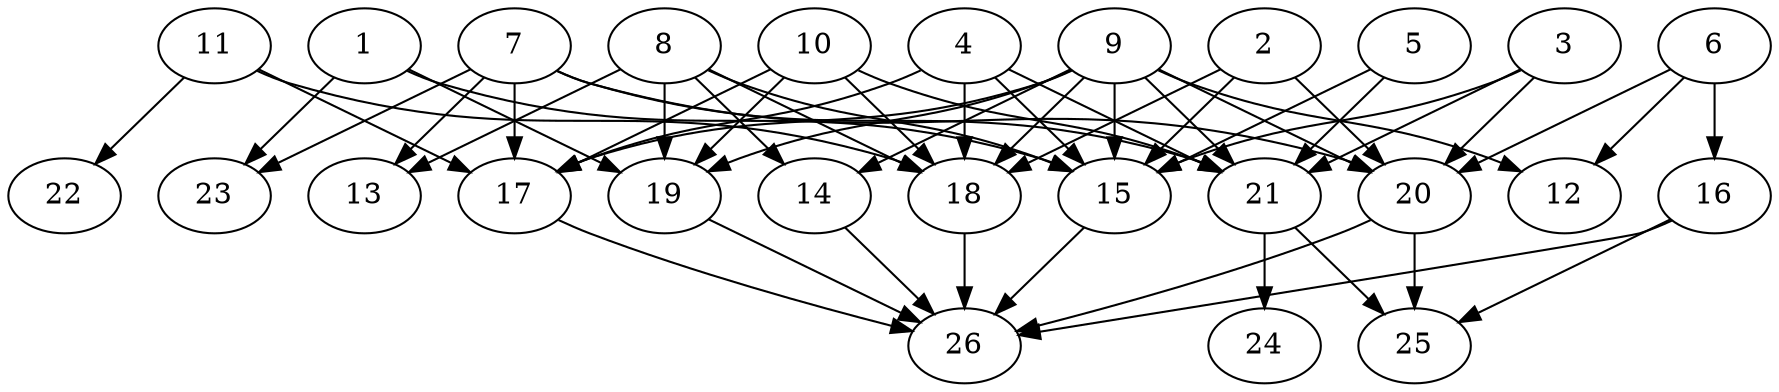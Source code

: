 // DAG (tier=2-normal, mode=compute, n=26, ccr=0.380, fat=0.694, density=0.585, regular=0.572, jump=0.137, mindata=524288, maxdata=8388608)
// DAG automatically generated by daggen at Sun Aug 24 16:33:33 2025
// /home/ermia/Project/Environments/daggen/bin/daggen --dot --ccr 0.380 --fat 0.694 --regular 0.572 --density 0.585 --jump 0.137 --mindata 524288 --maxdata 8388608 -n 26 
digraph G {
  1 [size="162860071441544511488", alpha="0.19", expect_size="81430035720772255744"]
  1 -> 15 [size ="238579468992512"]
  1 -> 19 [size ="238579468992512"]
  1 -> 23 [size ="238579468992512"]
  2 [size="336390925564955200", alpha="0.16", expect_size="168195462782477600"]
  2 -> 15 [size ="501503064276992"]
  2 -> 18 [size ="501503064276992"]
  2 -> 20 [size ="501503064276992"]
  3 [size="817028531345776256", alpha="0.07", expect_size="408514265672888128"]
  3 -> 15 [size ="430407472381952"]
  3 -> 20 [size ="430407472381952"]
  3 -> 21 [size ="430407472381952"]
  4 [size="11078351920396500992", alpha="0.18", expect_size="5539175960198250496"]
  4 -> 15 [size ="39756373164032"]
  4 -> 17 [size ="39756373164032"]
  4 -> 18 [size ="39756373164032"]
  4 -> 21 [size ="39756373164032"]
  5 [size="95836497623662985216", alpha="0.09", expect_size="47918248811831492608"]
  5 -> 15 [size ="167536951820288"]
  5 -> 21 [size ="167536951820288"]
  6 [size="592598374745430144", alpha="0.20", expect_size="296299187372715072"]
  6 -> 12 [size ="262597194547200"]
  6 -> 16 [size ="262597194547200"]
  6 -> 20 [size ="262597194547200"]
  7 [size="1250106718910676992", alpha="0.20", expect_size="625053359455338496"]
  7 -> 13 [size ="9283706028032"]
  7 -> 17 [size ="9283706028032"]
  7 -> 20 [size ="9283706028032"]
  7 -> 21 [size ="9283706028032"]
  7 -> 23 [size ="9283706028032"]
  8 [size="28347254998521972", alpha="0.11", expect_size="14173627499260986"]
  8 -> 13 [size ="487718912000000"]
  8 -> 14 [size ="487718912000000"]
  8 -> 15 [size ="487718912000000"]
  8 -> 18 [size ="487718912000000"]
  8 -> 19 [size ="487718912000000"]
  9 [size="145210745347582560", alpha="0.10", expect_size="72605372673791280"]
  9 -> 12 [size ="189188284612608"]
  9 -> 14 [size ="189188284612608"]
  9 -> 15 [size ="189188284612608"]
  9 -> 17 [size ="189188284612608"]
  9 -> 18 [size ="189188284612608"]
  9 -> 19 [size ="189188284612608"]
  9 -> 20 [size ="189188284612608"]
  9 -> 21 [size ="189188284612608"]
  10 [size="20993876790834364416", alpha="0.03", expect_size="10496938395417182208"]
  10 -> 17 [size ="60881463410688"]
  10 -> 18 [size ="60881463410688"]
  10 -> 19 [size ="60881463410688"]
  10 -> 21 [size ="60881463410688"]
  11 [size="3132038678547894", alpha="0.05", expect_size="1566019339273947"]
  11 -> 17 [size ="4494817492992"]
  11 -> 18 [size ="4494817492992"]
  11 -> 22 [size ="4494817492992"]
  12 [size="4987185335805121", alpha="0.18", expect_size="2493592667902560"]
  13 [size="15228543691735840", alpha="0.07", expect_size="7614271845867920"]
  14 [size="10280718734738710", alpha="0.14", expect_size="5140359367369355"]
  14 -> 26 [size ="244521220702208"]
  15 [size="8024352770864421", alpha="0.14", expect_size="4012176385432210"]
  15 -> 26 [size ="342202936983552"]
  16 [size="6515899420247064576", alpha="0.14", expect_size="3257949710123532288"]
  16 -> 25 [size ="27908697489408"]
  16 -> 26 [size ="27908697489408"]
  17 [size="358903985697980416000", alpha="0.02", expect_size="179451992848990208000"]
  17 -> 26 [size ="404025560268800"]
  18 [size="1223036288966722", alpha="0.04", expect_size="611518144483361"]
  18 -> 26 [size ="32621484572672"]
  19 [size="221309869706635640832", alpha="0.01", expect_size="110654934853317820416"]
  19 -> 26 [size ="292700754542592"]
  20 [size="8771930732423354", alpha="0.05", expect_size="4385965366211677"]
  20 -> 25 [size ="212070586908672"]
  20 -> 26 [size ="212070586908672"]
  21 [size="78307827749274779648", alpha="0.02", expect_size="39153913874637389824"]
  21 -> 24 [size ="146428890447872"]
  21 -> 25 [size ="146428890447872"]
  22 [size="1238765218588205312", alpha="0.13", expect_size="619382609294102656"]
  23 [size="45384880787564968", alpha="0.07", expect_size="22692440393782484"]
  24 [size="1274243045151231", alpha="0.00", expect_size="637121522575615"]
  25 [size="2207096142565348", alpha="0.11", expect_size="1103548071282674"]
  26 [size="540556094679223808", alpha="0.10", expect_size="270278047339611904"]
}